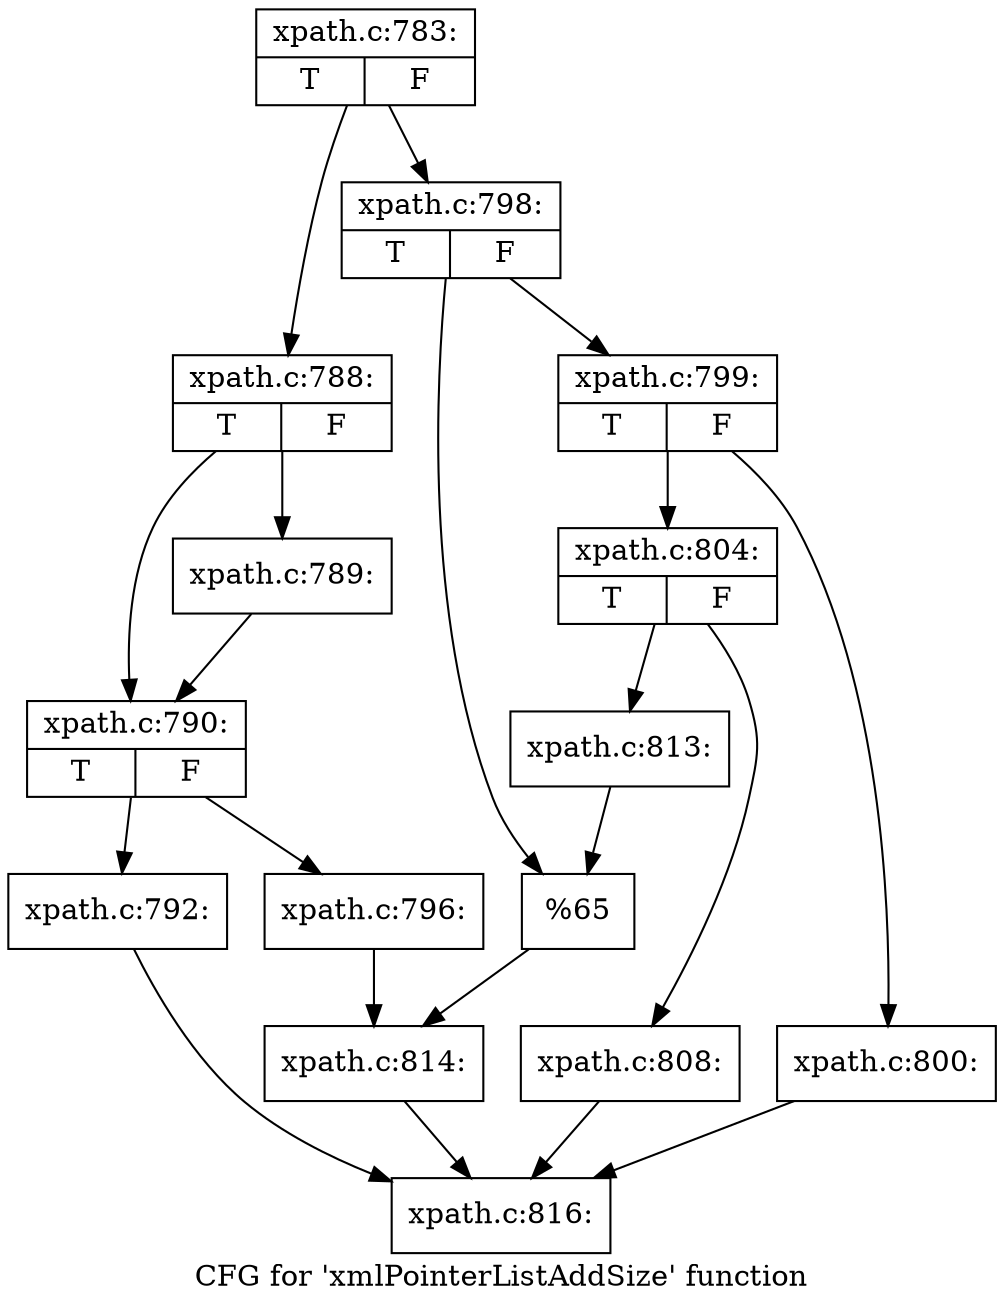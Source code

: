 digraph "CFG for 'xmlPointerListAddSize' function" {
	label="CFG for 'xmlPointerListAddSize' function";

	Node0x4d807f0 [shape=record,label="{xpath.c:783:|{<s0>T|<s1>F}}"];
	Node0x4d807f0 -> Node0x4d83010;
	Node0x4d807f0 -> Node0x4d830b0;
	Node0x4d83010 [shape=record,label="{xpath.c:788:|{<s0>T|<s1>F}}"];
	Node0x4d83010 -> Node0x4d835a0;
	Node0x4d83010 -> Node0x4d835f0;
	Node0x4d835a0 [shape=record,label="{xpath.c:789:}"];
	Node0x4d835a0 -> Node0x4d835f0;
	Node0x4d835f0 [shape=record,label="{xpath.c:790:|{<s0>T|<s1>F}}"];
	Node0x4d835f0 -> Node0x4d83fb0;
	Node0x4d835f0 -> Node0x4d84000;
	Node0x4d83fb0 [shape=record,label="{xpath.c:792:}"];
	Node0x4d83fb0 -> Node0x4d825e0;
	Node0x4d84000 [shape=record,label="{xpath.c:796:}"];
	Node0x4d84000 -> Node0x4d83060;
	Node0x4d830b0 [shape=record,label="{xpath.c:798:|{<s0>T|<s1>F}}"];
	Node0x4d830b0 -> Node0x4d84d90;
	Node0x4d830b0 -> Node0x4d84de0;
	Node0x4d84d90 [shape=record,label="{xpath.c:799:|{<s0>T|<s1>F}}"];
	Node0x4d84d90 -> Node0x4d85460;
	Node0x4d84d90 -> Node0x4d854b0;
	Node0x4d85460 [shape=record,label="{xpath.c:800:}"];
	Node0x4d85460 -> Node0x4d825e0;
	Node0x4d854b0 [shape=record,label="{xpath.c:804:|{<s0>T|<s1>F}}"];
	Node0x4d854b0 -> Node0x4d86a50;
	Node0x4d854b0 -> Node0x4d86aa0;
	Node0x4d86a50 [shape=record,label="{xpath.c:808:}"];
	Node0x4d86a50 -> Node0x4d825e0;
	Node0x4d86aa0 [shape=record,label="{xpath.c:813:}"];
	Node0x4d86aa0 -> Node0x4d84de0;
	Node0x4d84de0 [shape=record,label="{%65}"];
	Node0x4d84de0 -> Node0x4d83060;
	Node0x4d83060 [shape=record,label="{xpath.c:814:}"];
	Node0x4d83060 -> Node0x4d825e0;
	Node0x4d825e0 [shape=record,label="{xpath.c:816:}"];
}
